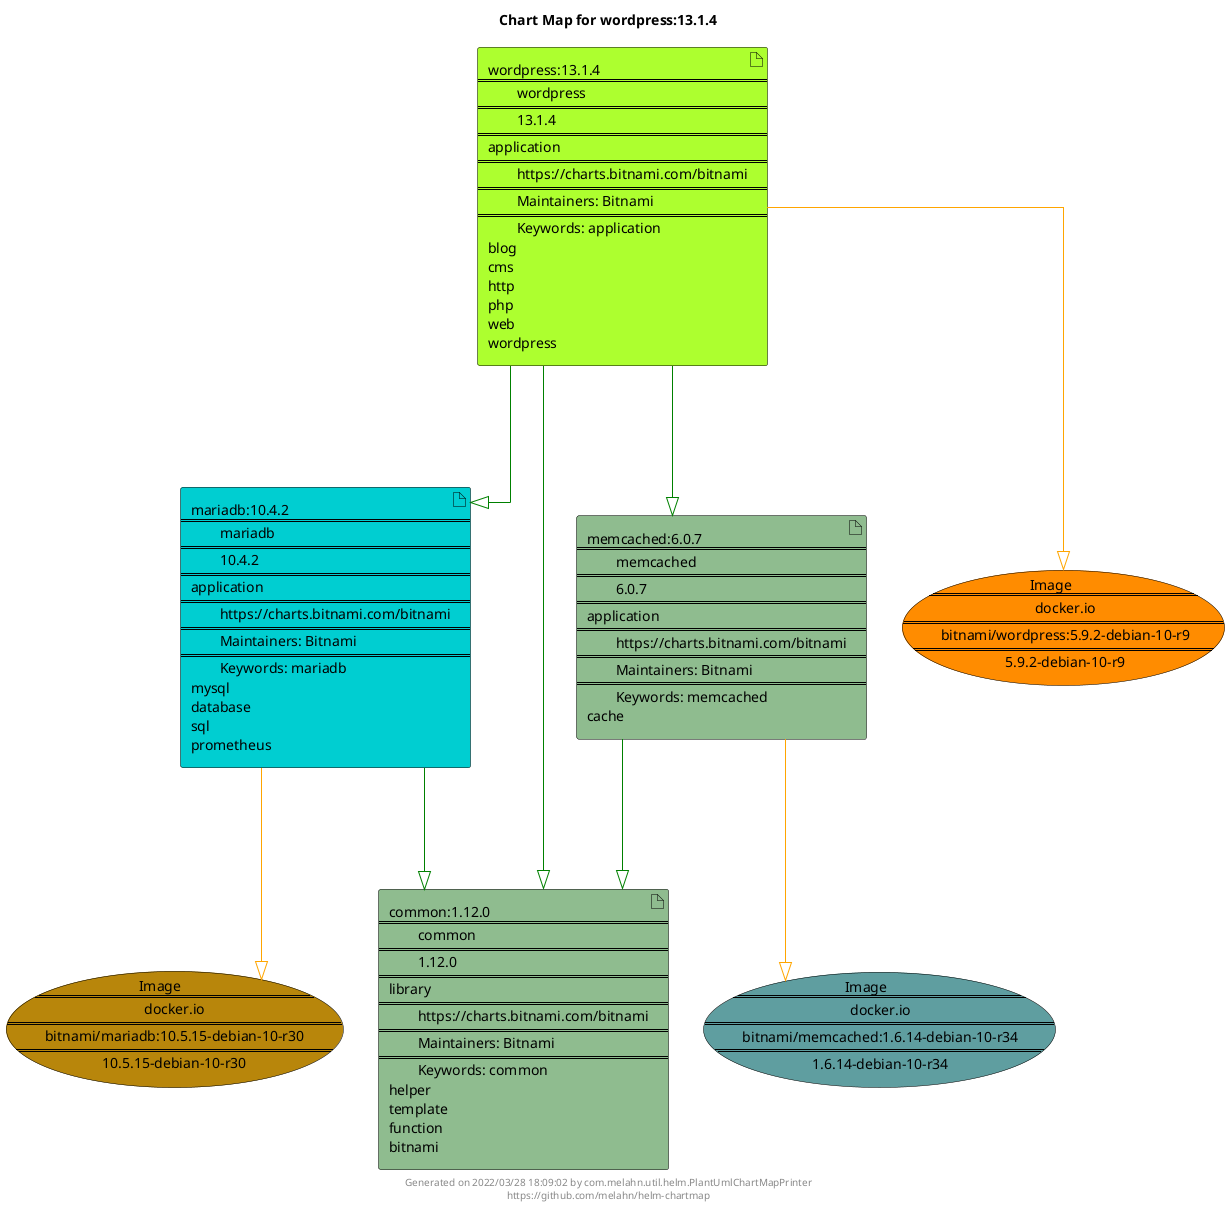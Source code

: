 @startuml
skinparam linetype ortho
skinparam backgroundColor white
skinparam usecaseBorderColor black
skinparam usecaseArrowColor LightSlateGray
skinparam artifactBorderColor black
skinparam artifactArrowColor LightSlateGray

title Chart Map for wordpress:13.1.4

'There are 4 referenced Helm Charts
artifact "wordpress:13.1.4\n====\n\twordpress\n====\n\t13.1.4\n====\napplication\n====\n\thttps://charts.bitnami.com/bitnami\n====\n\tMaintainers: Bitnami\n====\n\tKeywords: application\nblog\ncms\nhttp\nphp\nweb\nwordpress" as wordpress_13_1_4 #GreenYellow
artifact "mariadb:10.4.2\n====\n\tmariadb\n====\n\t10.4.2\n====\napplication\n====\n\thttps://charts.bitnami.com/bitnami\n====\n\tMaintainers: Bitnami\n====\n\tKeywords: mariadb\nmysql\ndatabase\nsql\nprometheus" as mariadb_10_4_2 #DarkTurquoise
artifact "memcached:6.0.7\n====\n\tmemcached\n====\n\t6.0.7\n====\napplication\n====\n\thttps://charts.bitnami.com/bitnami\n====\n\tMaintainers: Bitnami\n====\n\tKeywords: memcached\ncache" as memcached_6_0_7 #DarkSeaGreen
artifact "common:1.12.0\n====\n\tcommon\n====\n\t1.12.0\n====\nlibrary\n====\n\thttps://charts.bitnami.com/bitnami\n====\n\tMaintainers: Bitnami\n====\n\tKeywords: common\nhelper\ntemplate\nfunction\nbitnami" as common_1_12_0 #DarkSeaGreen

'There are 3 referenced Docker Images
usecase "Image\n====\n\tdocker.io\n====\n\tbitnami/mariadb:10.5.15-debian-10-r30\n====\n\t10.5.15-debian-10-r30" as docker_io_bitnami_mariadb_10_5_15_debian_10_r30 #DarkGoldenRod
usecase "Image\n====\n\tdocker.io\n====\n\tbitnami/memcached:1.6.14-debian-10-r34\n====\n\t1.6.14-debian-10-r34" as docker_io_bitnami_memcached_1_6_14_debian_10_r34 #CadetBlue
usecase "Image\n====\n\tdocker.io\n====\n\tbitnami/wordpress:5.9.2-debian-10-r9\n====\n\t5.9.2-debian-10-r9" as docker_io_bitnami_wordpress_5_9_2_debian_10_r9 #Darkorange

'Chart Dependencies
wordpress_13_1_4--[#green]-|>memcached_6_0_7
memcached_6_0_7--[#green]-|>common_1_12_0
wordpress_13_1_4--[#green]-|>common_1_12_0
wordpress_13_1_4--[#green]-|>mariadb_10_4_2
mariadb_10_4_2--[#green]-|>common_1_12_0
wordpress_13_1_4--[#orange]-|>docker_io_bitnami_wordpress_5_9_2_debian_10_r9
mariadb_10_4_2--[#orange]-|>docker_io_bitnami_mariadb_10_5_15_debian_10_r30
memcached_6_0_7--[#orange]-|>docker_io_bitnami_memcached_1_6_14_debian_10_r34

center footer Generated on 2022/03/28 18:09:02 by com.melahn.util.helm.PlantUmlChartMapPrinter\nhttps://github.com/melahn/helm-chartmap
@enduml
